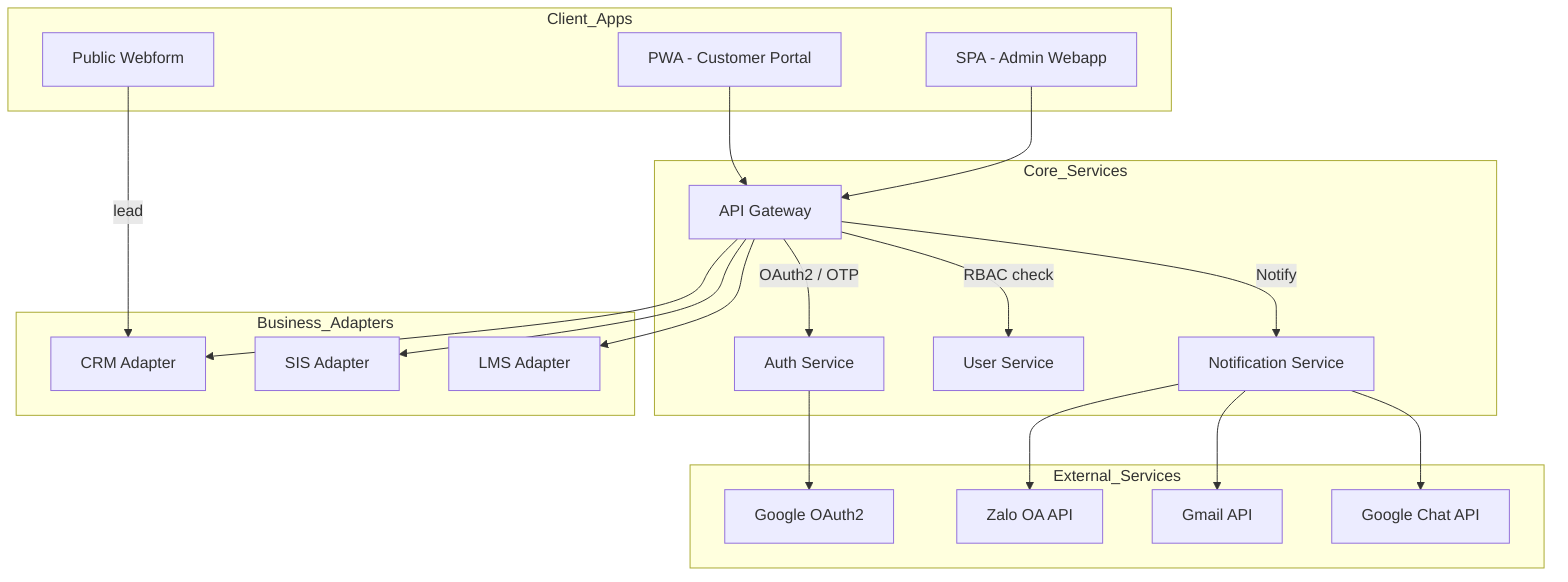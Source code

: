 flowchart TD
  subgraph Client_Apps
    Webform[Public Webform]
    Parent[PWA - Customer Portal]
    Staff[SPA - Admin Webapp]
  end

  subgraph Core_Services
    Gateway[API Gateway]
    Auth[Auth Service]
    User[User Service]
    Noti[Notification Service]
  end

  subgraph Business_Adapters
    CRM[CRM Adapter]
    SIS[SIS Adapter]
    LMS[LMS Adapter]
  end

  subgraph External_Services
    GSuite[Google OAuth2]
    Zalo[Zalo OA API]
    Gmail[Gmail API]
    Chat[Google Chat API]
  end

  Webform -->|lead| CRM
  Parent --> Gateway
  Staff --> Gateway

  Gateway -->|OAuth2 / OTP| Auth
  Gateway -->|RBAC check| User
  Gateway -->|Notify| Noti
  Gateway --> CRM
  Gateway --> SIS
  Gateway --> LMS

  Noti --> Zalo
  Noti --> Gmail
  Noti --> Chat
  Auth --> GSuite